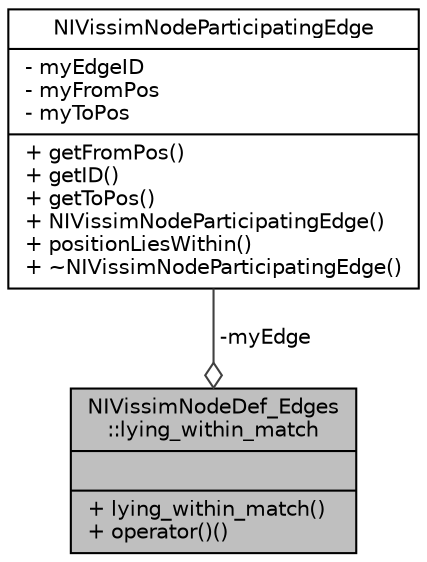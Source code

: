 digraph "NIVissimNodeDef_Edges::lying_within_match"
{
  edge [fontname="Helvetica",fontsize="10",labelfontname="Helvetica",labelfontsize="10"];
  node [fontname="Helvetica",fontsize="10",shape=record];
  Node1 [label="{NIVissimNodeDef_Edges\l::lying_within_match\n||+ lying_within_match()\l+ operator()()\l}",height=0.2,width=0.4,color="black", fillcolor="grey75", style="filled", fontcolor="black"];
  Node2 -> Node1 [color="grey25",fontsize="10",style="solid",label=" -myEdge" ,arrowhead="odiamond",fontname="Helvetica"];
  Node2 [label="{NIVissimNodeParticipatingEdge\n|- myEdgeID\l- myFromPos\l- myToPos\l|+ getFromPos()\l+ getID()\l+ getToPos()\l+ NIVissimNodeParticipatingEdge()\l+ positionLiesWithin()\l+ ~NIVissimNodeParticipatingEdge()\l}",height=0.2,width=0.4,color="black", fillcolor="white", style="filled",URL="$d0/dcd/class_n_i_vissim_node_participating_edge.html"];
}
